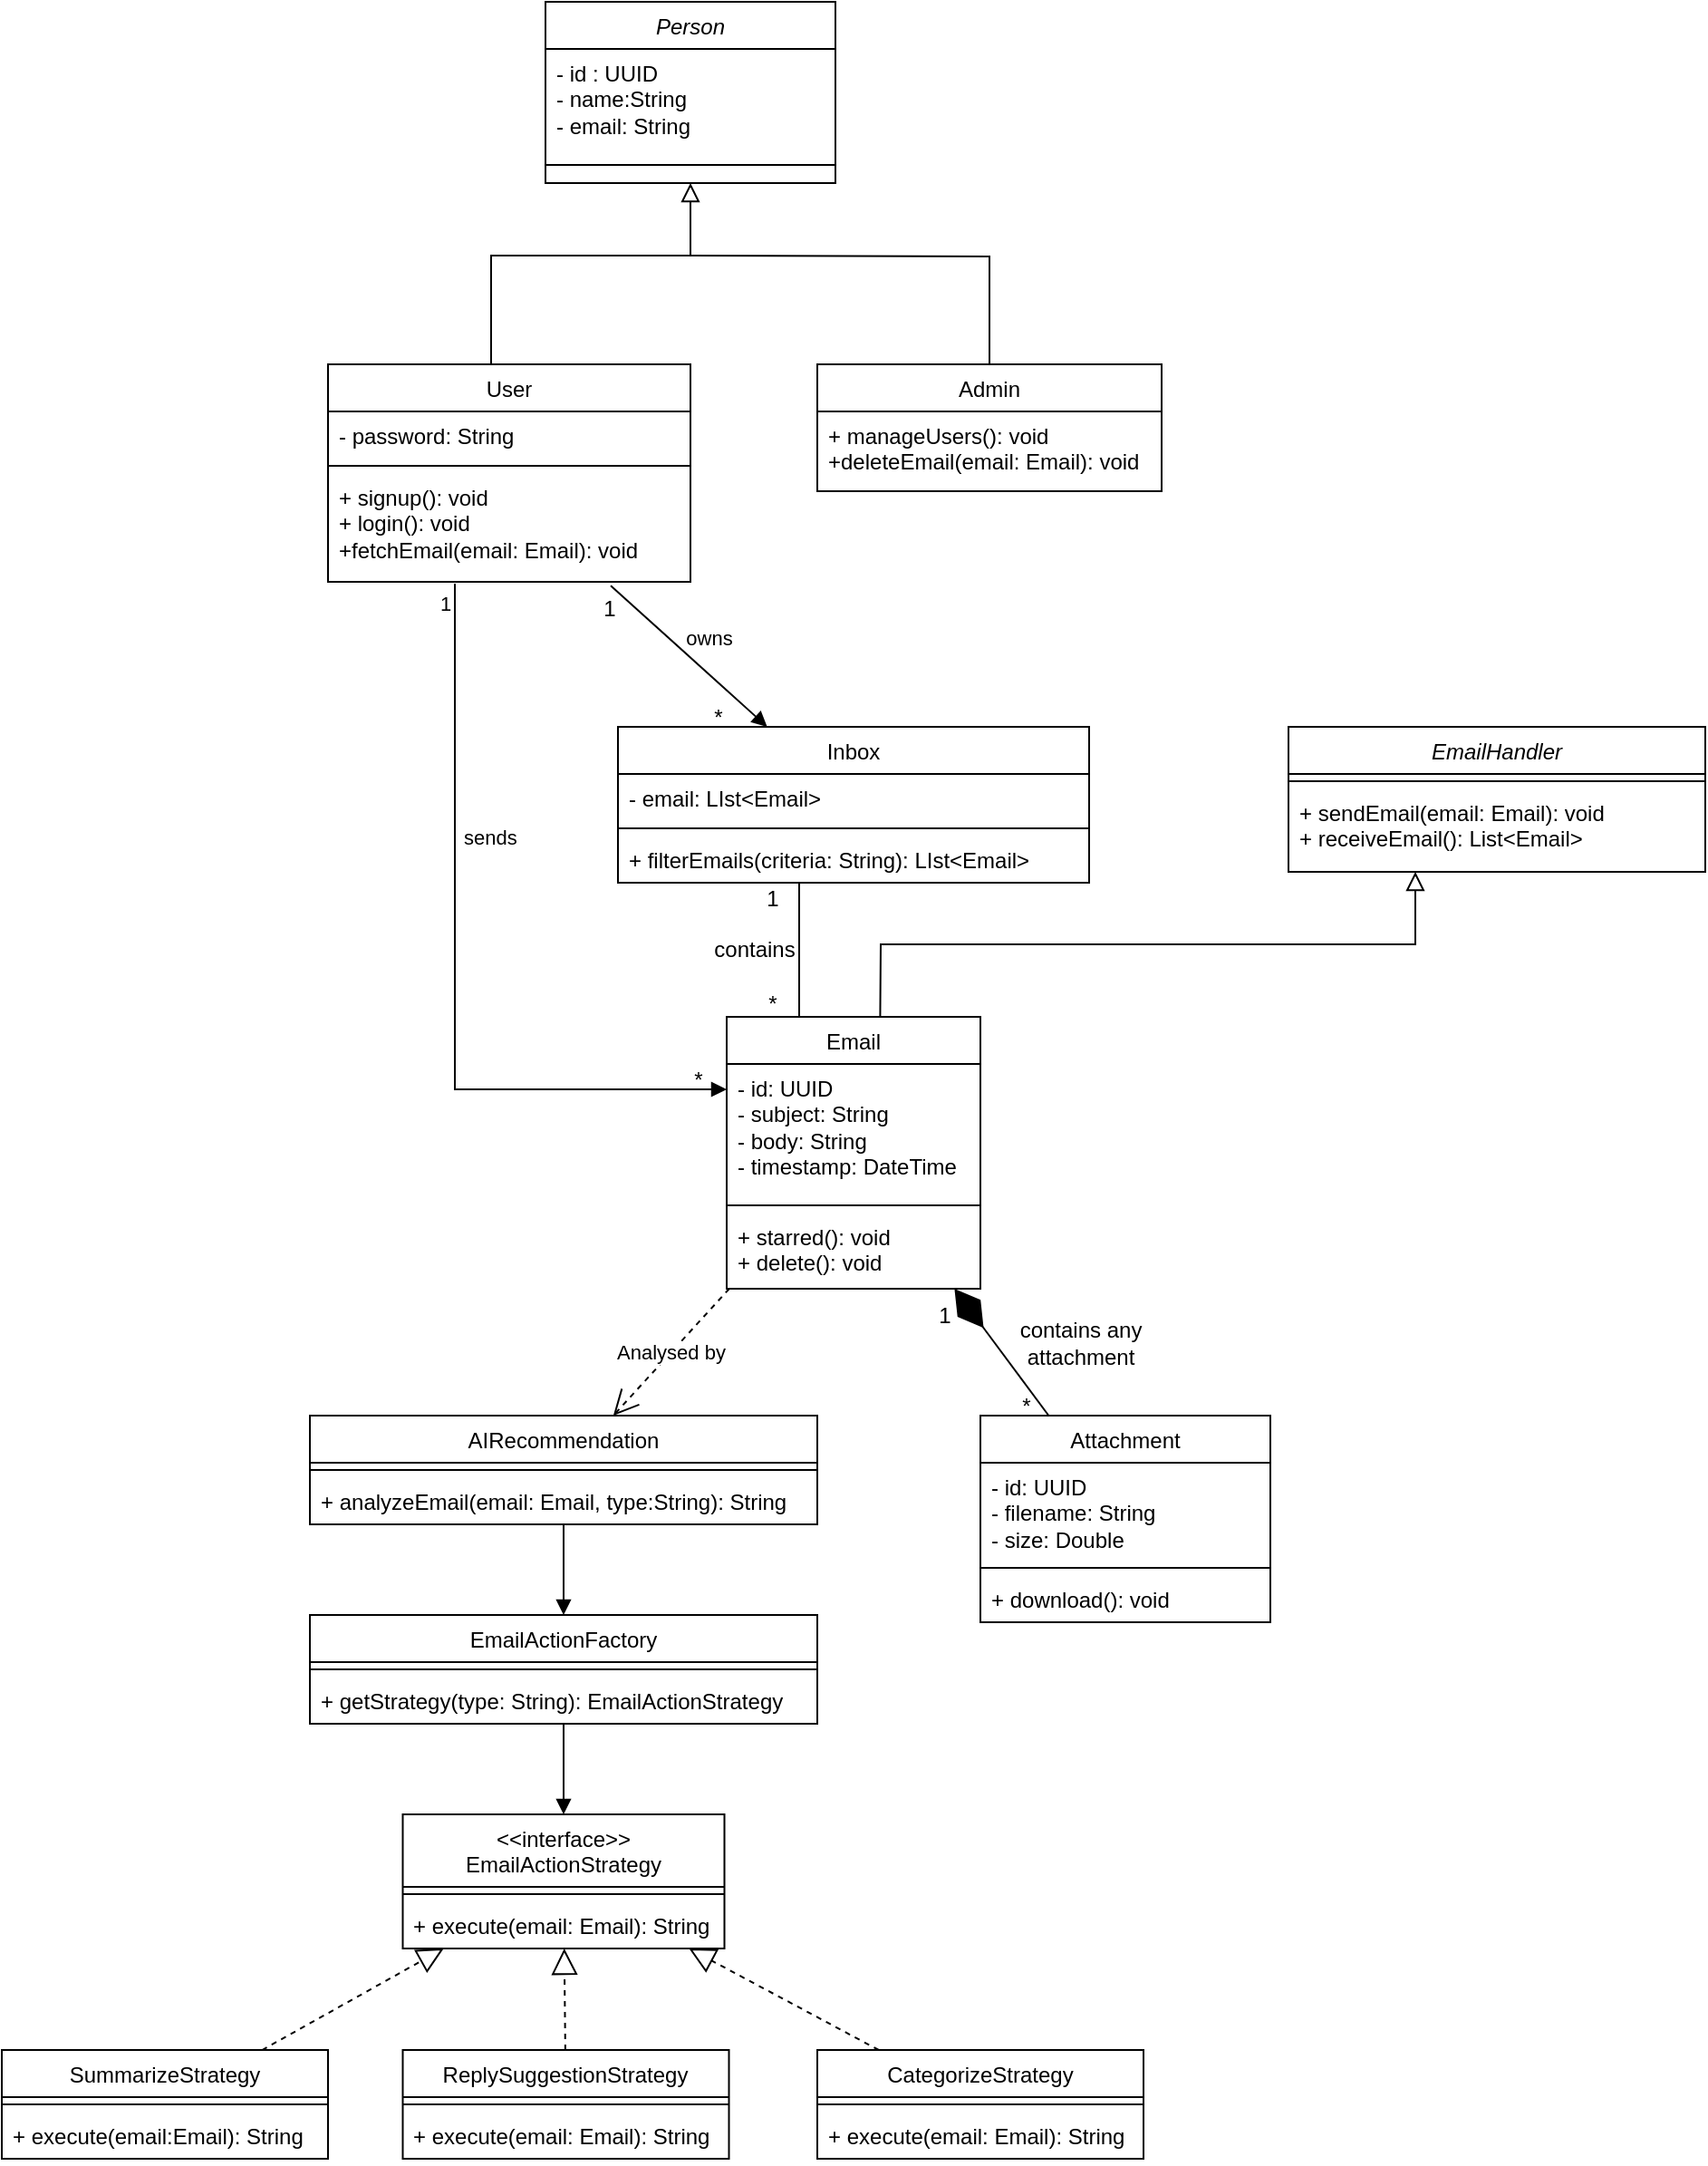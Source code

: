 <mxfile version="26.2.9">
  <diagram name="Page-1" id="6gPxzVsLmGDDDTxUwcLz">
    <mxGraphModel dx="3284" dy="1172" grid="1" gridSize="10" guides="1" tooltips="1" connect="1" arrows="1" fold="1" page="1" pageScale="1" pageWidth="850" pageHeight="1100" math="0" shadow="0">
      <root>
        <mxCell id="0" />
        <mxCell id="1" parent="0" />
        <mxCell id="khcLgBiU71sG43IyQdZT-1" value="&lt;span style=&quot;font-weight: normal;&quot;&gt;&lt;i&gt;Person&lt;/i&gt;&lt;/span&gt;" style="swimlane;fontStyle=1;align=center;verticalAlign=top;childLayout=stackLayout;horizontal=1;startSize=26;horizontalStack=0;resizeParent=1;resizeParentMax=0;resizeLast=0;collapsible=1;marginBottom=0;whiteSpace=wrap;html=1;" vertex="1" parent="1">
          <mxGeometry x="-125" y="420" width="160" height="100" as="geometry" />
        </mxCell>
        <mxCell id="khcLgBiU71sG43IyQdZT-2" value="- id : UUID&lt;div&gt;- name:String&lt;/div&gt;&lt;div&gt;- email: String&lt;/div&gt;" style="text;strokeColor=none;fillColor=none;align=left;verticalAlign=top;spacingLeft=4;spacingRight=4;overflow=hidden;rotatable=0;points=[[0,0.5],[1,0.5]];portConstraint=eastwest;whiteSpace=wrap;html=1;" vertex="1" parent="khcLgBiU71sG43IyQdZT-1">
          <mxGeometry y="26" width="160" height="54" as="geometry" />
        </mxCell>
        <mxCell id="khcLgBiU71sG43IyQdZT-3" value="" style="line;strokeWidth=1;fillColor=none;align=left;verticalAlign=middle;spacingTop=-1;spacingLeft=3;spacingRight=3;rotatable=0;labelPosition=right;points=[];portConstraint=eastwest;strokeColor=inherit;" vertex="1" parent="khcLgBiU71sG43IyQdZT-1">
          <mxGeometry y="80" width="160" height="20" as="geometry" />
        </mxCell>
        <mxCell id="khcLgBiU71sG43IyQdZT-9" value="&lt;span style=&quot;font-weight: normal;&quot;&gt;User&lt;/span&gt;" style="swimlane;fontStyle=1;align=center;verticalAlign=top;childLayout=stackLayout;horizontal=1;startSize=26;horizontalStack=0;resizeParent=1;resizeParentMax=0;resizeLast=0;collapsible=1;marginBottom=0;whiteSpace=wrap;html=1;" vertex="1" parent="1">
          <mxGeometry x="-245" y="620" width="200" height="120" as="geometry" />
        </mxCell>
        <mxCell id="khcLgBiU71sG43IyQdZT-10" value="- password: String" style="text;strokeColor=none;fillColor=none;align=left;verticalAlign=top;spacingLeft=4;spacingRight=4;overflow=hidden;rotatable=0;points=[[0,0.5],[1,0.5]];portConstraint=eastwest;whiteSpace=wrap;html=1;" vertex="1" parent="khcLgBiU71sG43IyQdZT-9">
          <mxGeometry y="26" width="200" height="26" as="geometry" />
        </mxCell>
        <mxCell id="khcLgBiU71sG43IyQdZT-11" value="" style="line;strokeWidth=1;fillColor=none;align=left;verticalAlign=middle;spacingTop=-1;spacingLeft=3;spacingRight=3;rotatable=0;labelPosition=right;points=[];portConstraint=eastwest;strokeColor=inherit;" vertex="1" parent="khcLgBiU71sG43IyQdZT-9">
          <mxGeometry y="52" width="200" height="8" as="geometry" />
        </mxCell>
        <mxCell id="khcLgBiU71sG43IyQdZT-12" value="+ signup(): void&lt;div&gt;+ login(): void&lt;/div&gt;&lt;div&gt;+fetchEmail(email: Email): void&lt;/div&gt;" style="text;strokeColor=none;fillColor=none;align=left;verticalAlign=top;spacingLeft=4;spacingRight=4;overflow=hidden;rotatable=0;points=[[0,0.5],[1,0.5]];portConstraint=eastwest;whiteSpace=wrap;html=1;" vertex="1" parent="khcLgBiU71sG43IyQdZT-9">
          <mxGeometry y="60" width="200" height="60" as="geometry" />
        </mxCell>
        <mxCell id="khcLgBiU71sG43IyQdZT-13" value="&lt;span style=&quot;font-weight: normal;&quot;&gt;Admin&lt;/span&gt;" style="swimlane;fontStyle=1;align=center;verticalAlign=top;childLayout=stackLayout;horizontal=1;startSize=26;horizontalStack=0;resizeParent=1;resizeParentMax=0;resizeLast=0;collapsible=1;marginBottom=0;whiteSpace=wrap;html=1;" vertex="1" parent="1">
          <mxGeometry x="25" y="620" width="190" height="70" as="geometry" />
        </mxCell>
        <mxCell id="khcLgBiU71sG43IyQdZT-14" value="+ manageUsers(): void&lt;div&gt;+deleteEmail(email: Email): void&lt;/div&gt;" style="text;strokeColor=none;fillColor=none;align=left;verticalAlign=top;spacingLeft=4;spacingRight=4;overflow=hidden;rotatable=0;points=[[0,0.5],[1,0.5]];portConstraint=eastwest;whiteSpace=wrap;html=1;" vertex="1" parent="khcLgBiU71sG43IyQdZT-13">
          <mxGeometry y="26" width="190" height="44" as="geometry" />
        </mxCell>
        <mxCell id="khcLgBiU71sG43IyQdZT-17" value="&lt;span style=&quot;font-weight: normal;&quot;&gt;Inbox&lt;/span&gt;" style="swimlane;fontStyle=1;align=center;verticalAlign=top;childLayout=stackLayout;horizontal=1;startSize=26;horizontalStack=0;resizeParent=1;resizeParentMax=0;resizeLast=0;collapsible=1;marginBottom=0;whiteSpace=wrap;html=1;" vertex="1" parent="1">
          <mxGeometry x="-85" y="820" width="260" height="86" as="geometry" />
        </mxCell>
        <mxCell id="khcLgBiU71sG43IyQdZT-18" value="- email: LIst&amp;lt;Email&amp;gt;" style="text;strokeColor=none;fillColor=none;align=left;verticalAlign=top;spacingLeft=4;spacingRight=4;overflow=hidden;rotatable=0;points=[[0,0.5],[1,0.5]];portConstraint=eastwest;whiteSpace=wrap;html=1;" vertex="1" parent="khcLgBiU71sG43IyQdZT-17">
          <mxGeometry y="26" width="260" height="26" as="geometry" />
        </mxCell>
        <mxCell id="khcLgBiU71sG43IyQdZT-19" value="" style="line;strokeWidth=1;fillColor=none;align=left;verticalAlign=middle;spacingTop=-1;spacingLeft=3;spacingRight=3;rotatable=0;labelPosition=right;points=[];portConstraint=eastwest;strokeColor=inherit;" vertex="1" parent="khcLgBiU71sG43IyQdZT-17">
          <mxGeometry y="52" width="260" height="8" as="geometry" />
        </mxCell>
        <mxCell id="khcLgBiU71sG43IyQdZT-20" value="&lt;div&gt;+ filterEmails(criteria: String): LIst&amp;lt;Email&amp;gt;&lt;/div&gt;" style="text;strokeColor=none;fillColor=none;align=left;verticalAlign=top;spacingLeft=4;spacingRight=4;overflow=hidden;rotatable=0;points=[[0,0.5],[1,0.5]];portConstraint=eastwest;whiteSpace=wrap;html=1;" vertex="1" parent="khcLgBiU71sG43IyQdZT-17">
          <mxGeometry y="60" width="260" height="26" as="geometry" />
        </mxCell>
        <mxCell id="khcLgBiU71sG43IyQdZT-21" value="&lt;span style=&quot;font-weight: normal;&quot;&gt;&lt;i&gt;EmailHandler&lt;/i&gt;&lt;/span&gt;" style="swimlane;fontStyle=1;align=center;verticalAlign=top;childLayout=stackLayout;horizontal=1;startSize=26;horizontalStack=0;resizeParent=1;resizeParentMax=0;resizeLast=0;collapsible=1;marginBottom=0;whiteSpace=wrap;html=1;" vertex="1" parent="1">
          <mxGeometry x="285" y="820" width="230" height="80" as="geometry" />
        </mxCell>
        <mxCell id="khcLgBiU71sG43IyQdZT-23" value="" style="line;strokeWidth=1;fillColor=none;align=left;verticalAlign=middle;spacingTop=-1;spacingLeft=3;spacingRight=3;rotatable=0;labelPosition=right;points=[];portConstraint=eastwest;strokeColor=inherit;" vertex="1" parent="khcLgBiU71sG43IyQdZT-21">
          <mxGeometry y="26" width="230" height="8" as="geometry" />
        </mxCell>
        <mxCell id="khcLgBiU71sG43IyQdZT-24" value="+ sendEmail(email: Email): void&lt;div&gt;+ receiveEmail(): List&amp;lt;Email&amp;gt;&lt;/div&gt;" style="text;strokeColor=none;fillColor=none;align=left;verticalAlign=top;spacingLeft=4;spacingRight=4;overflow=hidden;rotatable=0;points=[[0,0.5],[1,0.5]];portConstraint=eastwest;whiteSpace=wrap;html=1;" vertex="1" parent="khcLgBiU71sG43IyQdZT-21">
          <mxGeometry y="34" width="230" height="46" as="geometry" />
        </mxCell>
        <mxCell id="khcLgBiU71sG43IyQdZT-25" value="&lt;span style=&quot;font-weight: normal;&quot;&gt;Email&lt;/span&gt;" style="swimlane;fontStyle=1;align=center;verticalAlign=top;childLayout=stackLayout;horizontal=1;startSize=26;horizontalStack=0;resizeParent=1;resizeParentMax=0;resizeLast=0;collapsible=1;marginBottom=0;whiteSpace=wrap;html=1;" vertex="1" parent="1">
          <mxGeometry x="-25" y="980" width="140" height="150" as="geometry" />
        </mxCell>
        <mxCell id="khcLgBiU71sG43IyQdZT-26" value="- id: UUID&lt;div&gt;- subject: String&lt;/div&gt;&lt;div&gt;- body: String&lt;/div&gt;&lt;div&gt;- timestamp: DateTime&lt;/div&gt;" style="text;strokeColor=none;fillColor=none;align=left;verticalAlign=top;spacingLeft=4;spacingRight=4;overflow=hidden;rotatable=0;points=[[0,0.5],[1,0.5]];portConstraint=eastwest;whiteSpace=wrap;html=1;" vertex="1" parent="khcLgBiU71sG43IyQdZT-25">
          <mxGeometry y="26" width="140" height="74" as="geometry" />
        </mxCell>
        <mxCell id="khcLgBiU71sG43IyQdZT-27" value="" style="line;strokeWidth=1;fillColor=none;align=left;verticalAlign=middle;spacingTop=-1;spacingLeft=3;spacingRight=3;rotatable=0;labelPosition=right;points=[];portConstraint=eastwest;strokeColor=inherit;" vertex="1" parent="khcLgBiU71sG43IyQdZT-25">
          <mxGeometry y="100" width="140" height="8" as="geometry" />
        </mxCell>
        <mxCell id="khcLgBiU71sG43IyQdZT-28" value="+ starred(): void&lt;div&gt;+ delete(): void&lt;/div&gt;" style="text;strokeColor=none;fillColor=none;align=left;verticalAlign=top;spacingLeft=4;spacingRight=4;overflow=hidden;rotatable=0;points=[[0,0.5],[1,0.5]];portConstraint=eastwest;whiteSpace=wrap;html=1;" vertex="1" parent="khcLgBiU71sG43IyQdZT-25">
          <mxGeometry y="108" width="140" height="42" as="geometry" />
        </mxCell>
        <mxCell id="khcLgBiU71sG43IyQdZT-29" value="&lt;span style=&quot;font-weight: normal;&quot;&gt;Attachment&lt;/span&gt;" style="swimlane;fontStyle=1;align=center;verticalAlign=top;childLayout=stackLayout;horizontal=1;startSize=26;horizontalStack=0;resizeParent=1;resizeParentMax=0;resizeLast=0;collapsible=1;marginBottom=0;whiteSpace=wrap;html=1;" vertex="1" parent="1">
          <mxGeometry x="115" y="1200" width="160" height="114" as="geometry" />
        </mxCell>
        <mxCell id="khcLgBiU71sG43IyQdZT-30" value="- id: UUID&lt;div&gt;- filename: String&lt;/div&gt;&lt;div&gt;- size: Double&lt;/div&gt;" style="text;strokeColor=none;fillColor=none;align=left;verticalAlign=top;spacingLeft=4;spacingRight=4;overflow=hidden;rotatable=0;points=[[0,0.5],[1,0.5]];portConstraint=eastwest;whiteSpace=wrap;html=1;" vertex="1" parent="khcLgBiU71sG43IyQdZT-29">
          <mxGeometry y="26" width="160" height="54" as="geometry" />
        </mxCell>
        <mxCell id="khcLgBiU71sG43IyQdZT-31" value="" style="line;strokeWidth=1;fillColor=none;align=left;verticalAlign=middle;spacingTop=-1;spacingLeft=3;spacingRight=3;rotatable=0;labelPosition=right;points=[];portConstraint=eastwest;strokeColor=inherit;" vertex="1" parent="khcLgBiU71sG43IyQdZT-29">
          <mxGeometry y="80" width="160" height="8" as="geometry" />
        </mxCell>
        <mxCell id="khcLgBiU71sG43IyQdZT-32" value="+ download(): void" style="text;strokeColor=none;fillColor=none;align=left;verticalAlign=top;spacingLeft=4;spacingRight=4;overflow=hidden;rotatable=0;points=[[0,0.5],[1,0.5]];portConstraint=eastwest;whiteSpace=wrap;html=1;" vertex="1" parent="khcLgBiU71sG43IyQdZT-29">
          <mxGeometry y="88" width="160" height="26" as="geometry" />
        </mxCell>
        <mxCell id="khcLgBiU71sG43IyQdZT-33" value="&lt;span style=&quot;font-weight: normal;&quot;&gt;AIRecommendation&lt;/span&gt;" style="swimlane;fontStyle=1;align=center;verticalAlign=top;childLayout=stackLayout;horizontal=1;startSize=26;horizontalStack=0;resizeParent=1;resizeParentMax=0;resizeLast=0;collapsible=1;marginBottom=0;whiteSpace=wrap;html=1;" vertex="1" parent="1">
          <mxGeometry x="-255" y="1200" width="280" height="60" as="geometry" />
        </mxCell>
        <mxCell id="khcLgBiU71sG43IyQdZT-35" value="" style="line;strokeWidth=1;fillColor=none;align=left;verticalAlign=middle;spacingTop=-1;spacingLeft=3;spacingRight=3;rotatable=0;labelPosition=right;points=[];portConstraint=eastwest;strokeColor=inherit;" vertex="1" parent="khcLgBiU71sG43IyQdZT-33">
          <mxGeometry y="26" width="280" height="8" as="geometry" />
        </mxCell>
        <mxCell id="khcLgBiU71sG43IyQdZT-36" value="+ analyzeEmail(email: Email, type:String): String" style="text;strokeColor=none;fillColor=none;align=left;verticalAlign=top;spacingLeft=4;spacingRight=4;overflow=hidden;rotatable=0;points=[[0,0.5],[1,0.5]];portConstraint=eastwest;whiteSpace=wrap;html=1;" vertex="1" parent="khcLgBiU71sG43IyQdZT-33">
          <mxGeometry y="34" width="280" height="26" as="geometry" />
        </mxCell>
        <mxCell id="khcLgBiU71sG43IyQdZT-37" value="&lt;span style=&quot;font-weight: normal;&quot;&gt;EmailActionFactory&lt;/span&gt;" style="swimlane;fontStyle=1;align=center;verticalAlign=top;childLayout=stackLayout;horizontal=1;startSize=26;horizontalStack=0;resizeParent=1;resizeParentMax=0;resizeLast=0;collapsible=1;marginBottom=0;whiteSpace=wrap;html=1;" vertex="1" parent="1">
          <mxGeometry x="-255" y="1310" width="280" height="60" as="geometry" />
        </mxCell>
        <mxCell id="khcLgBiU71sG43IyQdZT-38" value="" style="line;strokeWidth=1;fillColor=none;align=left;verticalAlign=middle;spacingTop=-1;spacingLeft=3;spacingRight=3;rotatable=0;labelPosition=right;points=[];portConstraint=eastwest;strokeColor=inherit;" vertex="1" parent="khcLgBiU71sG43IyQdZT-37">
          <mxGeometry y="26" width="280" height="8" as="geometry" />
        </mxCell>
        <mxCell id="khcLgBiU71sG43IyQdZT-39" value="+ getStrategy(type: String): EmailActionStrategy" style="text;strokeColor=none;fillColor=none;align=left;verticalAlign=top;spacingLeft=4;spacingRight=4;overflow=hidden;rotatable=0;points=[[0,0.5],[1,0.5]];portConstraint=eastwest;whiteSpace=wrap;html=1;" vertex="1" parent="khcLgBiU71sG43IyQdZT-37">
          <mxGeometry y="34" width="280" height="26" as="geometry" />
        </mxCell>
        <mxCell id="khcLgBiU71sG43IyQdZT-40" value="&lt;div&gt;&lt;span style=&quot;font-weight: 400;&quot;&gt;&amp;lt;&amp;lt;interface&amp;gt;&amp;gt;&lt;/span&gt;&lt;/div&gt;&lt;span style=&quot;font-weight: 400;&quot;&gt;EmailActionStrategy&lt;/span&gt;" style="swimlane;fontStyle=1;align=center;verticalAlign=top;childLayout=stackLayout;horizontal=1;startSize=40;horizontalStack=0;resizeParent=1;resizeParentMax=0;resizeLast=0;collapsible=1;marginBottom=0;whiteSpace=wrap;html=1;" vertex="1" parent="1">
          <mxGeometry x="-203.75" y="1420" width="177.5" height="74" as="geometry" />
        </mxCell>
        <mxCell id="khcLgBiU71sG43IyQdZT-41" value="" style="line;strokeWidth=1;fillColor=none;align=left;verticalAlign=middle;spacingTop=-1;spacingLeft=3;spacingRight=3;rotatable=0;labelPosition=right;points=[];portConstraint=eastwest;strokeColor=inherit;" vertex="1" parent="khcLgBiU71sG43IyQdZT-40">
          <mxGeometry y="40" width="177.5" height="8" as="geometry" />
        </mxCell>
        <mxCell id="khcLgBiU71sG43IyQdZT-42" value="+ execute(email: Email): String" style="text;strokeColor=none;fillColor=none;align=left;verticalAlign=top;spacingLeft=4;spacingRight=4;overflow=hidden;rotatable=0;points=[[0,0.5],[1,0.5]];portConstraint=eastwest;whiteSpace=wrap;html=1;" vertex="1" parent="khcLgBiU71sG43IyQdZT-40">
          <mxGeometry y="48" width="177.5" height="26" as="geometry" />
        </mxCell>
        <mxCell id="khcLgBiU71sG43IyQdZT-43" value="&lt;span style=&quot;font-weight: normal;&quot;&gt;CategorizeStrategy&lt;/span&gt;" style="swimlane;fontStyle=1;align=center;verticalAlign=top;childLayout=stackLayout;horizontal=1;startSize=26;horizontalStack=0;resizeParent=1;resizeParentMax=0;resizeLast=0;collapsible=1;marginBottom=0;whiteSpace=wrap;html=1;" vertex="1" parent="1">
          <mxGeometry x="25" y="1550" width="180" height="60" as="geometry" />
        </mxCell>
        <mxCell id="khcLgBiU71sG43IyQdZT-44" value="" style="line;strokeWidth=1;fillColor=none;align=left;verticalAlign=middle;spacingTop=-1;spacingLeft=3;spacingRight=3;rotatable=0;labelPosition=right;points=[];portConstraint=eastwest;strokeColor=inherit;" vertex="1" parent="khcLgBiU71sG43IyQdZT-43">
          <mxGeometry y="26" width="180" height="8" as="geometry" />
        </mxCell>
        <mxCell id="khcLgBiU71sG43IyQdZT-45" value="+ execute(email: Email): String" style="text;strokeColor=none;fillColor=none;align=left;verticalAlign=top;spacingLeft=4;spacingRight=4;overflow=hidden;rotatable=0;points=[[0,0.5],[1,0.5]];portConstraint=eastwest;whiteSpace=wrap;html=1;" vertex="1" parent="khcLgBiU71sG43IyQdZT-43">
          <mxGeometry y="34" width="180" height="26" as="geometry" />
        </mxCell>
        <mxCell id="khcLgBiU71sG43IyQdZT-46" value="&lt;span style=&quot;font-weight: normal;&quot;&gt;ReplySuggestionStrategy&lt;/span&gt;" style="swimlane;fontStyle=1;align=center;verticalAlign=top;childLayout=stackLayout;horizontal=1;startSize=26;horizontalStack=0;resizeParent=1;resizeParentMax=0;resizeLast=0;collapsible=1;marginBottom=0;whiteSpace=wrap;html=1;" vertex="1" parent="1">
          <mxGeometry x="-203.75" y="1550" width="180" height="60" as="geometry" />
        </mxCell>
        <mxCell id="khcLgBiU71sG43IyQdZT-47" value="" style="line;strokeWidth=1;fillColor=none;align=left;verticalAlign=middle;spacingTop=-1;spacingLeft=3;spacingRight=3;rotatable=0;labelPosition=right;points=[];portConstraint=eastwest;strokeColor=inherit;" vertex="1" parent="khcLgBiU71sG43IyQdZT-46">
          <mxGeometry y="26" width="180" height="8" as="geometry" />
        </mxCell>
        <mxCell id="khcLgBiU71sG43IyQdZT-48" value="+ execute(email: Email): String" style="text;strokeColor=none;fillColor=none;align=left;verticalAlign=top;spacingLeft=4;spacingRight=4;overflow=hidden;rotatable=0;points=[[0,0.5],[1,0.5]];portConstraint=eastwest;whiteSpace=wrap;html=1;" vertex="1" parent="khcLgBiU71sG43IyQdZT-46">
          <mxGeometry y="34" width="180" height="26" as="geometry" />
        </mxCell>
        <mxCell id="khcLgBiU71sG43IyQdZT-49" value="&lt;span style=&quot;font-weight: normal;&quot;&gt;SummarizeStrategy&lt;/span&gt;" style="swimlane;fontStyle=1;align=center;verticalAlign=top;childLayout=stackLayout;horizontal=1;startSize=26;horizontalStack=0;resizeParent=1;resizeParentMax=0;resizeLast=0;collapsible=1;marginBottom=0;whiteSpace=wrap;html=1;" vertex="1" parent="1">
          <mxGeometry x="-425" y="1550" width="180" height="60" as="geometry" />
        </mxCell>
        <mxCell id="khcLgBiU71sG43IyQdZT-50" value="" style="line;strokeWidth=1;fillColor=none;align=left;verticalAlign=middle;spacingTop=-1;spacingLeft=3;spacingRight=3;rotatable=0;labelPosition=right;points=[];portConstraint=eastwest;strokeColor=inherit;" vertex="1" parent="khcLgBiU71sG43IyQdZT-49">
          <mxGeometry y="26" width="180" height="8" as="geometry" />
        </mxCell>
        <mxCell id="khcLgBiU71sG43IyQdZT-51" value="+ execute(email:Email): String" style="text;strokeColor=none;fillColor=none;align=left;verticalAlign=top;spacingLeft=4;spacingRight=4;overflow=hidden;rotatable=0;points=[[0,0.5],[1,0.5]];portConstraint=eastwest;whiteSpace=wrap;html=1;" vertex="1" parent="khcLgBiU71sG43IyQdZT-49">
          <mxGeometry y="34" width="180" height="26" as="geometry" />
        </mxCell>
        <mxCell id="khcLgBiU71sG43IyQdZT-54" value="sends" style="endArrow=block;endFill=1;html=1;edgeStyle=orthogonalEdgeStyle;align=left;verticalAlign=top;rounded=0;" edge="1" parent="1" target="khcLgBiU71sG43IyQdZT-25">
          <mxGeometry x="-0.408" y="3" relative="1" as="geometry">
            <mxPoint x="-175" y="741" as="sourcePoint" />
            <mxPoint x="15" y="740" as="targetPoint" />
            <Array as="points">
              <mxPoint x="-175" y="741" />
              <mxPoint x="-175" y="1020" />
            </Array>
            <mxPoint as="offset" />
          </mxGeometry>
        </mxCell>
        <mxCell id="khcLgBiU71sG43IyQdZT-55" value="1" style="edgeLabel;resizable=0;html=1;align=left;verticalAlign=bottom;" connectable="0" vertex="1" parent="khcLgBiU71sG43IyQdZT-54">
          <mxGeometry x="-1" relative="1" as="geometry">
            <mxPoint x="-10" y="19" as="offset" />
          </mxGeometry>
        </mxCell>
        <mxCell id="khcLgBiU71sG43IyQdZT-56" value="*" style="text;html=1;align=center;verticalAlign=middle;resizable=0;points=[];autosize=1;strokeColor=none;fillColor=none;" vertex="1" parent="1">
          <mxGeometry x="-56.25" y="1000" width="30" height="30" as="geometry" />
        </mxCell>
        <mxCell id="khcLgBiU71sG43IyQdZT-57" value="" style="endArrow=none;html=1;edgeStyle=orthogonalEdgeStyle;rounded=0;" edge="1" parent="1" source="khcLgBiU71sG43IyQdZT-25" target="khcLgBiU71sG43IyQdZT-17">
          <mxGeometry relative="1" as="geometry">
            <mxPoint x="15" y="990" as="sourcePoint" />
            <mxPoint x="175" y="990" as="targetPoint" />
            <Array as="points">
              <mxPoint x="15" y="940" />
              <mxPoint x="15" y="940" />
            </Array>
          </mxGeometry>
        </mxCell>
        <mxCell id="khcLgBiU71sG43IyQdZT-60" value="1" style="text;html=1;align=center;verticalAlign=middle;resizable=0;points=[];autosize=1;strokeColor=none;fillColor=none;" vertex="1" parent="1">
          <mxGeometry x="-15" y="900" width="30" height="30" as="geometry" />
        </mxCell>
        <mxCell id="khcLgBiU71sG43IyQdZT-61" value="contains" style="text;html=1;align=center;verticalAlign=middle;resizable=0;points=[];autosize=1;strokeColor=none;fillColor=none;" vertex="1" parent="1">
          <mxGeometry x="-45" y="928" width="70" height="30" as="geometry" />
        </mxCell>
        <mxCell id="khcLgBiU71sG43IyQdZT-62" value="*" style="text;html=1;align=center;verticalAlign=middle;resizable=0;points=[];autosize=1;strokeColor=none;fillColor=none;" vertex="1" parent="1">
          <mxGeometry x="-15" y="958" width="30" height="30" as="geometry" />
        </mxCell>
        <mxCell id="khcLgBiU71sG43IyQdZT-68" value="owns" style="html=1;verticalAlign=bottom;endArrow=block;curved=0;rounded=0;exitX=0.78;exitY=1.035;exitDx=0;exitDy=0;exitPerimeter=0;" edge="1" parent="1" source="khcLgBiU71sG43IyQdZT-12" target="khcLgBiU71sG43IyQdZT-17">
          <mxGeometry x="0.126" y="8" width="80" relative="1" as="geometry">
            <mxPoint x="-95" y="730" as="sourcePoint" />
            <mxPoint x="-15" y="730" as="targetPoint" />
            <mxPoint as="offset" />
          </mxGeometry>
        </mxCell>
        <mxCell id="khcLgBiU71sG43IyQdZT-69" value="1" style="text;html=1;align=center;verticalAlign=middle;resizable=0;points=[];autosize=1;strokeColor=none;fillColor=none;" vertex="1" parent="1">
          <mxGeometry x="-105" y="740" width="30" height="30" as="geometry" />
        </mxCell>
        <mxCell id="khcLgBiU71sG43IyQdZT-71" value="*" style="text;html=1;align=center;verticalAlign=middle;resizable=0;points=[];autosize=1;strokeColor=none;fillColor=none;" vertex="1" parent="1">
          <mxGeometry x="-45" y="800" width="30" height="30" as="geometry" />
        </mxCell>
        <mxCell id="khcLgBiU71sG43IyQdZT-72" value="Analysed by" style="endArrow=open;endSize=12;dashed=1;html=1;rounded=0;" edge="1" parent="1" source="khcLgBiU71sG43IyQdZT-25" target="khcLgBiU71sG43IyQdZT-33">
          <mxGeometry width="160" relative="1" as="geometry">
            <mxPoint x="5" y="1120" as="sourcePoint" />
            <mxPoint x="165" y="1120" as="targetPoint" />
          </mxGeometry>
        </mxCell>
        <mxCell id="khcLgBiU71sG43IyQdZT-73" value="" style="endArrow=diamondThin;endFill=1;endSize=24;html=1;rounded=0;" edge="1" parent="1" source="khcLgBiU71sG43IyQdZT-29" target="khcLgBiU71sG43IyQdZT-25">
          <mxGeometry width="160" relative="1" as="geometry">
            <mxPoint x="185" y="1210" as="sourcePoint" />
            <mxPoint x="345" y="1210" as="targetPoint" />
          </mxGeometry>
        </mxCell>
        <mxCell id="khcLgBiU71sG43IyQdZT-74" value="1" style="text;html=1;align=center;verticalAlign=middle;resizable=0;points=[];autosize=1;strokeColor=none;fillColor=none;" vertex="1" parent="1">
          <mxGeometry x="80" y="1130" width="30" height="30" as="geometry" />
        </mxCell>
        <mxCell id="khcLgBiU71sG43IyQdZT-75" value="*" style="text;html=1;align=center;verticalAlign=middle;resizable=0;points=[];autosize=1;strokeColor=none;fillColor=none;" vertex="1" parent="1">
          <mxGeometry x="125" y="1180" width="30" height="30" as="geometry" />
        </mxCell>
        <mxCell id="khcLgBiU71sG43IyQdZT-76" value="contains any&lt;div&gt;attachment&lt;/div&gt;" style="text;html=1;align=center;verticalAlign=middle;resizable=0;points=[];autosize=1;strokeColor=none;fillColor=none;" vertex="1" parent="1">
          <mxGeometry x="125" y="1140" width="90" height="40" as="geometry" />
        </mxCell>
        <mxCell id="khcLgBiU71sG43IyQdZT-77" value="" style="html=1;verticalAlign=bottom;endArrow=block;curved=0;rounded=0;" edge="1" parent="1" source="khcLgBiU71sG43IyQdZT-33" target="khcLgBiU71sG43IyQdZT-37">
          <mxGeometry x="0.126" y="8" width="80" relative="1" as="geometry">
            <mxPoint x="-185" y="1170" as="sourcePoint" />
            <mxPoint x="-99" y="1248" as="targetPoint" />
            <mxPoint as="offset" />
          </mxGeometry>
        </mxCell>
        <mxCell id="khcLgBiU71sG43IyQdZT-79" value="" style="html=1;verticalAlign=bottom;endArrow=block;curved=0;rounded=0;" edge="1" parent="1" source="khcLgBiU71sG43IyQdZT-37" target="khcLgBiU71sG43IyQdZT-40">
          <mxGeometry x="0.126" y="8" width="80" relative="1" as="geometry">
            <mxPoint x="-105" y="1380" as="sourcePoint" />
            <mxPoint x="-105" y="1430" as="targetPoint" />
            <mxPoint as="offset" />
          </mxGeometry>
        </mxCell>
        <mxCell id="khcLgBiU71sG43IyQdZT-81" value="" style="endArrow=block;dashed=1;endFill=0;endSize=12;html=1;rounded=0;" edge="1" parent="1" source="khcLgBiU71sG43IyQdZT-46" target="khcLgBiU71sG43IyQdZT-40">
          <mxGeometry width="160" relative="1" as="geometry">
            <mxPoint x="-125" y="1550" as="sourcePoint" />
            <mxPoint x="35" y="1550" as="targetPoint" />
          </mxGeometry>
        </mxCell>
        <mxCell id="khcLgBiU71sG43IyQdZT-80" value="" style="endArrow=block;dashed=1;endFill=0;endSize=12;html=1;rounded=0;" edge="1" parent="1" source="khcLgBiU71sG43IyQdZT-49" target="khcLgBiU71sG43IyQdZT-40">
          <mxGeometry width="160" relative="1" as="geometry">
            <mxPoint x="-335" y="1550" as="sourcePoint" />
            <mxPoint x="-175" y="1550" as="targetPoint" />
          </mxGeometry>
        </mxCell>
        <mxCell id="khcLgBiU71sG43IyQdZT-82" value="" style="endArrow=block;dashed=1;endFill=0;endSize=12;html=1;rounded=0;" edge="1" parent="1" source="khcLgBiU71sG43IyQdZT-43" target="khcLgBiU71sG43IyQdZT-40">
          <mxGeometry width="160" relative="1" as="geometry">
            <mxPoint x="105" y="1550" as="sourcePoint" />
            <mxPoint x="265" y="1550" as="targetPoint" />
          </mxGeometry>
        </mxCell>
        <mxCell id="khcLgBiU71sG43IyQdZT-83" value="" style="endArrow=block;html=1;rounded=0;align=center;verticalAlign=bottom;endFill=0;labelBackgroundColor=none;endSize=8;exitX=0.605;exitY=0.002;exitDx=0;exitDy=0;exitPerimeter=0;" edge="1" parent="1" source="khcLgBiU71sG43IyQdZT-25">
          <mxGeometry relative="1" as="geometry">
            <mxPoint x="45" y="980" as="sourcePoint" />
            <mxPoint x="355" y="900" as="targetPoint" />
            <Array as="points">
              <mxPoint x="60" y="940" />
              <mxPoint x="355" y="940" />
            </Array>
          </mxGeometry>
        </mxCell>
        <mxCell id="khcLgBiU71sG43IyQdZT-84" value="" style="resizable=0;html=1;align=center;verticalAlign=top;labelBackgroundColor=none;" connectable="0" vertex="1" parent="khcLgBiU71sG43IyQdZT-83">
          <mxGeometry relative="1" as="geometry" />
        </mxCell>
        <mxCell id="khcLgBiU71sG43IyQdZT-85" value="" style="endArrow=block;html=1;rounded=0;align=center;verticalAlign=bottom;endFill=0;labelBackgroundColor=none;endSize=8;entryX=0.5;entryY=1;entryDx=0;entryDy=0;" edge="1" parent="1" target="khcLgBiU71sG43IyQdZT-1">
          <mxGeometry relative="1" as="geometry">
            <mxPoint x="-155" y="620" as="sourcePoint" />
            <mxPoint x="-5" y="610" as="targetPoint" />
            <Array as="points">
              <mxPoint x="-155" y="560" />
              <mxPoint x="-45" y="560" />
            </Array>
          </mxGeometry>
        </mxCell>
        <mxCell id="khcLgBiU71sG43IyQdZT-90" value="" style="endArrow=none;html=1;edgeStyle=orthogonalEdgeStyle;rounded=0;entryX=0.5;entryY=0;entryDx=0;entryDy=0;" edge="1" parent="1" target="khcLgBiU71sG43IyQdZT-13">
          <mxGeometry relative="1" as="geometry">
            <mxPoint x="-45" y="560" as="sourcePoint" />
            <mxPoint x="114" y="610" as="targetPoint" />
          </mxGeometry>
        </mxCell>
      </root>
    </mxGraphModel>
  </diagram>
</mxfile>
